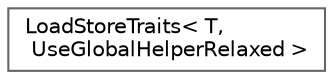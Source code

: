 digraph "类继承关系图"
{
 // LATEX_PDF_SIZE
  bgcolor="transparent";
  edge [fontname=Helvetica,fontsize=10,labelfontname=Helvetica,labelfontsize=10];
  node [fontname=Helvetica,fontsize=10,shape=box,height=0.2,width=0.4];
  rankdir="LR";
  Node0 [id="Node000000",label="LoadStoreTraits\< T,\l UseGlobalHelperRelaxed \>",height=0.2,width=0.4,color="grey40", fillcolor="white", style="filled",URL="$struct_load_store_traits_3_01_t_00_01_use_global_helper_relaxed_01_4.html",tooltip=" "];
}
